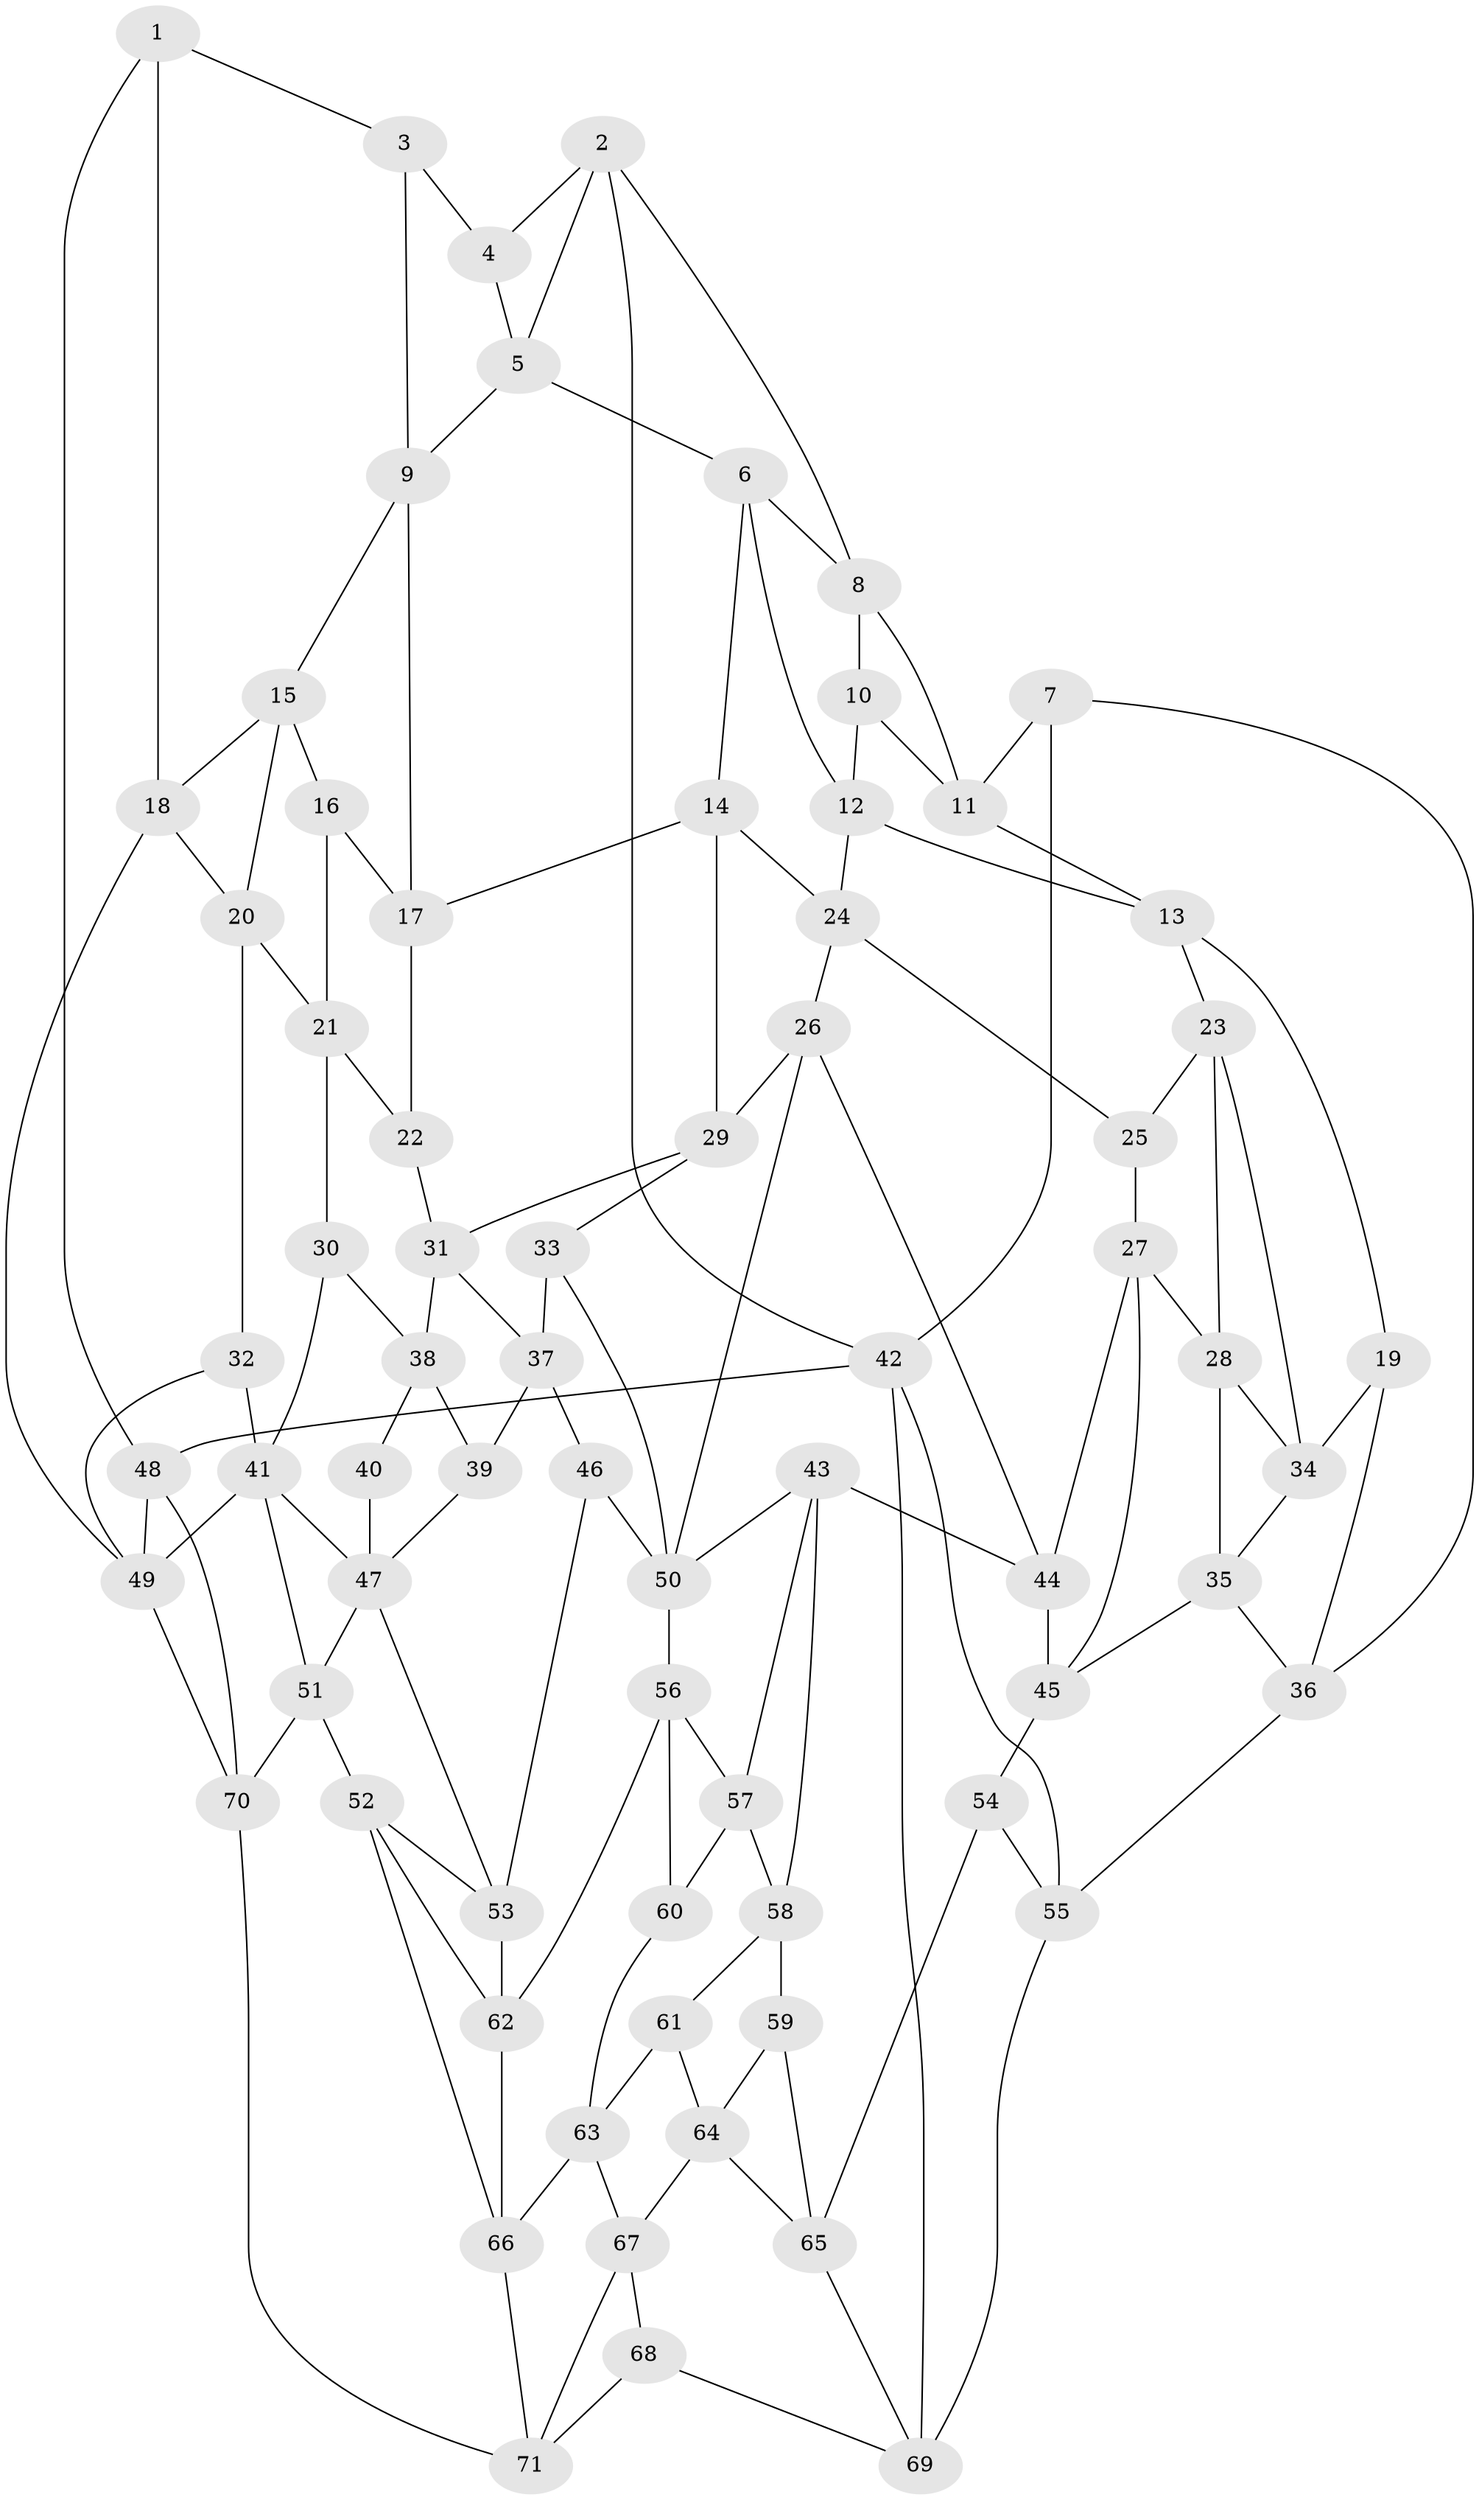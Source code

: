 // original degree distribution, {3: 0.014084507042253521, 4: 0.22535211267605634, 6: 0.2112676056338028, 5: 0.5492957746478874}
// Generated by graph-tools (version 1.1) at 2025/51/03/09/25 03:51:03]
// undirected, 71 vertices, 134 edges
graph export_dot {
graph [start="1"]
  node [color=gray90,style=filled];
  1;
  2;
  3;
  4;
  5;
  6;
  7;
  8;
  9;
  10;
  11;
  12;
  13;
  14;
  15;
  16;
  17;
  18;
  19;
  20;
  21;
  22;
  23;
  24;
  25;
  26;
  27;
  28;
  29;
  30;
  31;
  32;
  33;
  34;
  35;
  36;
  37;
  38;
  39;
  40;
  41;
  42;
  43;
  44;
  45;
  46;
  47;
  48;
  49;
  50;
  51;
  52;
  53;
  54;
  55;
  56;
  57;
  58;
  59;
  60;
  61;
  62;
  63;
  64;
  65;
  66;
  67;
  68;
  69;
  70;
  71;
  1 -- 3 [weight=1.0];
  1 -- 18 [weight=1.0];
  1 -- 48 [weight=1.0];
  2 -- 4 [weight=1.0];
  2 -- 5 [weight=1.0];
  2 -- 8 [weight=1.0];
  2 -- 42 [weight=1.0];
  3 -- 4 [weight=1.0];
  3 -- 9 [weight=1.0];
  4 -- 5 [weight=1.0];
  5 -- 6 [weight=1.0];
  5 -- 9 [weight=1.0];
  6 -- 8 [weight=1.0];
  6 -- 12 [weight=1.0];
  6 -- 14 [weight=1.0];
  7 -- 11 [weight=1.0];
  7 -- 36 [weight=1.0];
  7 -- 42 [weight=1.0];
  8 -- 10 [weight=1.0];
  8 -- 11 [weight=1.0];
  9 -- 15 [weight=1.0];
  9 -- 17 [weight=1.0];
  10 -- 11 [weight=1.0];
  10 -- 12 [weight=1.0];
  11 -- 13 [weight=1.0];
  12 -- 13 [weight=1.0];
  12 -- 24 [weight=1.0];
  13 -- 19 [weight=1.0];
  13 -- 23 [weight=1.0];
  14 -- 17 [weight=1.0];
  14 -- 24 [weight=1.0];
  14 -- 29 [weight=1.0];
  15 -- 16 [weight=1.0];
  15 -- 18 [weight=1.0];
  15 -- 20 [weight=1.0];
  16 -- 17 [weight=1.0];
  16 -- 21 [weight=1.0];
  17 -- 22 [weight=1.0];
  18 -- 20 [weight=1.0];
  18 -- 49 [weight=1.0];
  19 -- 34 [weight=1.0];
  19 -- 36 [weight=1.0];
  20 -- 21 [weight=1.0];
  20 -- 32 [weight=1.0];
  21 -- 22 [weight=1.0];
  21 -- 30 [weight=1.0];
  22 -- 31 [weight=1.0];
  23 -- 25 [weight=1.0];
  23 -- 28 [weight=1.0];
  23 -- 34 [weight=1.0];
  24 -- 25 [weight=1.0];
  24 -- 26 [weight=1.0];
  25 -- 27 [weight=1.0];
  26 -- 29 [weight=1.0];
  26 -- 44 [weight=1.0];
  26 -- 50 [weight=1.0];
  27 -- 28 [weight=1.0];
  27 -- 44 [weight=1.0];
  27 -- 45 [weight=1.0];
  28 -- 34 [weight=1.0];
  28 -- 35 [weight=1.0];
  29 -- 31 [weight=1.0];
  29 -- 33 [weight=1.0];
  30 -- 38 [weight=1.0];
  30 -- 41 [weight=1.0];
  31 -- 37 [weight=1.0];
  31 -- 38 [weight=1.0];
  32 -- 41 [weight=1.0];
  32 -- 49 [weight=1.0];
  33 -- 37 [weight=1.0];
  33 -- 50 [weight=1.0];
  34 -- 35 [weight=1.0];
  35 -- 36 [weight=1.0];
  35 -- 45 [weight=1.0];
  36 -- 55 [weight=1.0];
  37 -- 39 [weight=1.0];
  37 -- 46 [weight=1.0];
  38 -- 39 [weight=1.0];
  38 -- 40 [weight=1.0];
  39 -- 47 [weight=1.0];
  40 -- 47 [weight=2.0];
  41 -- 47 [weight=1.0];
  41 -- 49 [weight=1.0];
  41 -- 51 [weight=2.0];
  42 -- 48 [weight=2.0];
  42 -- 55 [weight=1.0];
  42 -- 69 [weight=1.0];
  43 -- 44 [weight=1.0];
  43 -- 50 [weight=1.0];
  43 -- 57 [weight=1.0];
  43 -- 58 [weight=1.0];
  44 -- 45 [weight=1.0];
  45 -- 54 [weight=1.0];
  46 -- 50 [weight=2.0];
  46 -- 53 [weight=1.0];
  47 -- 51 [weight=1.0];
  47 -- 53 [weight=1.0];
  48 -- 49 [weight=2.0];
  48 -- 70 [weight=1.0];
  49 -- 70 [weight=1.0];
  50 -- 56 [weight=1.0];
  51 -- 52 [weight=1.0];
  51 -- 70 [weight=1.0];
  52 -- 53 [weight=1.0];
  52 -- 62 [weight=1.0];
  52 -- 66 [weight=1.0];
  53 -- 62 [weight=1.0];
  54 -- 55 [weight=1.0];
  54 -- 65 [weight=1.0];
  55 -- 69 [weight=1.0];
  56 -- 57 [weight=1.0];
  56 -- 60 [weight=1.0];
  56 -- 62 [weight=1.0];
  57 -- 58 [weight=1.0];
  57 -- 60 [weight=1.0];
  58 -- 59 [weight=1.0];
  58 -- 61 [weight=1.0];
  59 -- 64 [weight=1.0];
  59 -- 65 [weight=1.0];
  60 -- 63 [weight=1.0];
  61 -- 63 [weight=1.0];
  61 -- 64 [weight=1.0];
  62 -- 66 [weight=1.0];
  63 -- 66 [weight=1.0];
  63 -- 67 [weight=1.0];
  64 -- 65 [weight=1.0];
  64 -- 67 [weight=1.0];
  65 -- 69 [weight=1.0];
  66 -- 71 [weight=1.0];
  67 -- 68 [weight=1.0];
  67 -- 71 [weight=1.0];
  68 -- 69 [weight=1.0];
  68 -- 71 [weight=1.0];
  70 -- 71 [weight=1.0];
}
